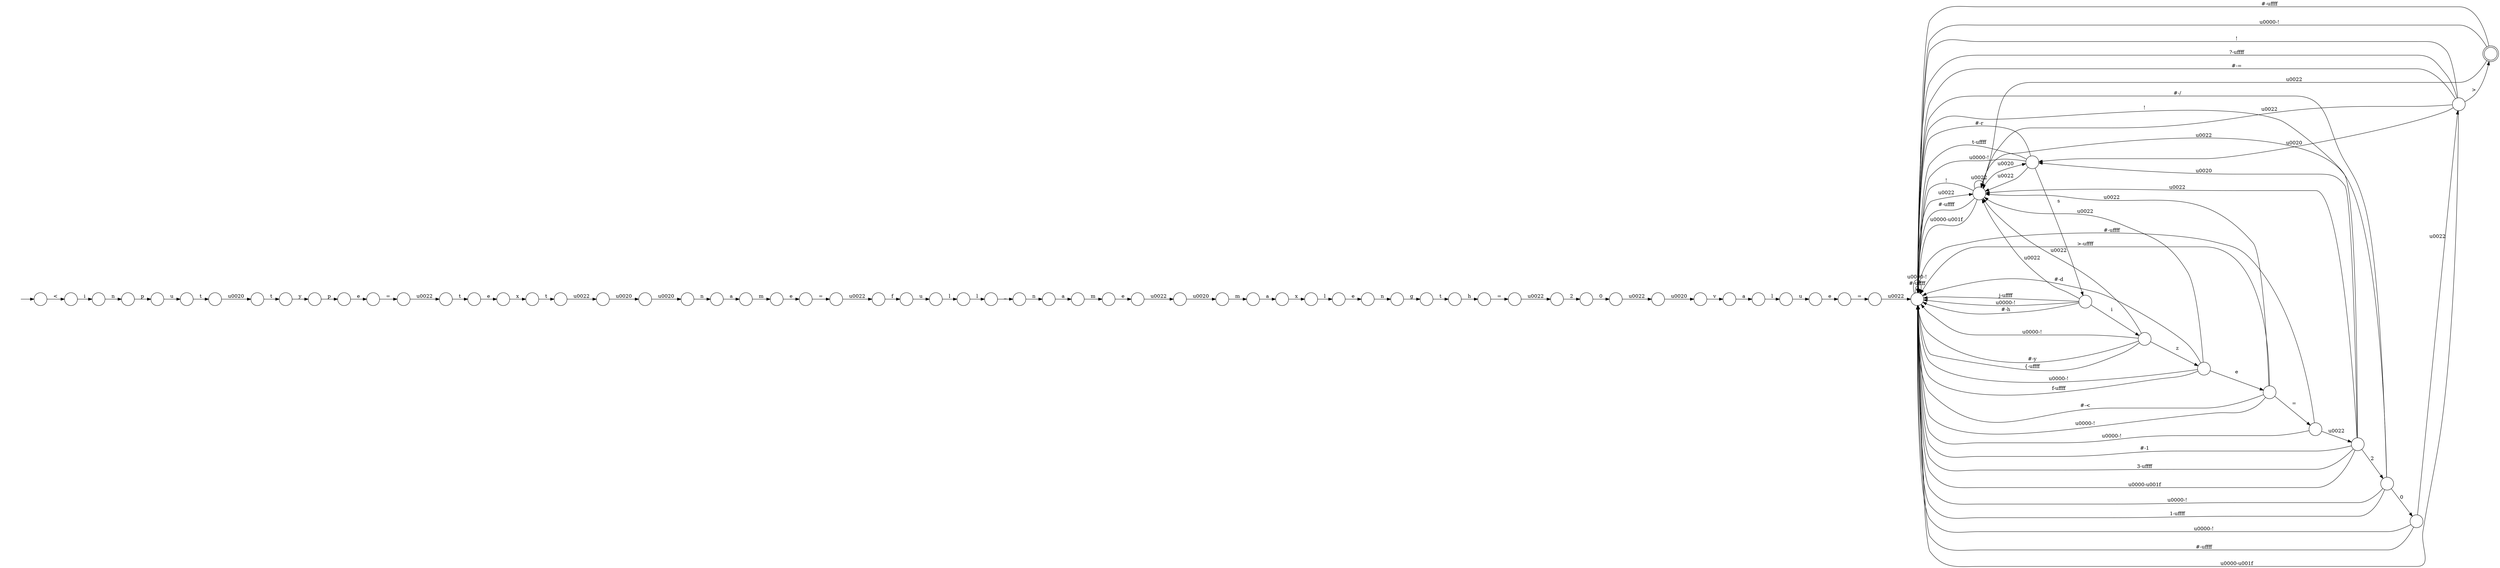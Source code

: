 digraph Automaton {
  rankdir = LR;
  0 [shape=circle,label=""];
  0 -> 29 [label="p"]
  1 [shape=circle,label=""];
  1 -> 8 [label="\u0020"]
  2 [shape=circle,label=""];
  2 -> 11 [label="\u0022"]
  3 [shape=circle,label=""];
  3 -> 43 [label="\u0022"]
  3 -> 68 [label="\u0000-!"]
  3 -> 27 [label="e"]
  3 -> 68 [label="f-\uffff"]
  3 -> 68 [label="#-d"]
  4 [shape=circle,label=""];
  4 -> 66 [label="i"]
  5 [shape=circle,label=""];
  5 -> 71 [label="g"]
  6 [shape=circle,label=""];
  6 -> 37 [label="t"]
  7 [shape=circle,label=""];
  7 -> 24 [label="f"]
  8 [shape=circle,label=""];
  8 -> 49 [label="t"]
  9 [shape=circle,label=""];
  9 -> 65 [label="m"]
  10 [shape=circle,label=""];
  10 -> 38 [label="e"]
  11 [shape=circle,label=""];
  11 -> 22 [label="\u0020"]
  12 [shape=circle,label=""];
  12 -> 21 [label="a"]
  13 [shape=circle,label=""];
  13 -> 41 [label="l"]
  14 [shape=circle,label=""];
  14 -> 39 [label="t"]
  15 [shape=circle,label=""];
  15 -> 43 [label="\u0022"]
  15 -> 68 [label="\u0000-!"]
  15 -> 59 [label="i"]
  15 -> 68 [label="#-h"]
  15 -> 68 [label="j-\uffff"]
  16 [shape=circle,label=""];
  16 -> 35 [label="2"]
  17 [shape=circle,label=""];
  17 -> 43 [label="\u0022"]
  17 -> 48 [label="2"]
  17 -> 68 [label="#-1"]
  17 -> 68 [label="3-\uffff"]
  17 -> 68 [label="\u0000-\u001f"]
  17 -> 34 [label="\u0020"]
  17 -> 68 [label="!"]
  18 [shape=circle,label=""];
  18 -> 16 [label="\u0022"]
  19 [shape=circle,label=""];
  19 -> 51 [label="a"]
  20 [shape=circle,label=""];
  20 -> 47 [label="\u0020"]
  21 [shape=circle,label=""];
  21 -> 67 [label="m"]
  22 [shape=circle,label=""];
  22 -> 19 [label="m"]
  23 [shape=circle,label=""];
  23 -> 33 [label="\u0022"]
  24 [shape=circle,label=""];
  24 -> 44 [label="u"]
  25 [shape=circle,label=""];
  25 -> 10 [label="p"]
  26 [shape=circle,label=""];
  26 -> 7 [label="\u0022"]
  27 [shape=circle,label=""];
  27 -> 62 [label="="]
  27 -> 43 [label="\u0022"]
  27 -> 68 [label="#-<"]
  27 -> 68 [label="\u0000-!"]
  27 -> 68 [label=">-\uffff"]
  28 [shape=circle,label=""];
  28 -> 45 [label="l"]
  29 [shape=circle,label=""];
  29 -> 50 [label="u"]
  30 [shape=circle,label=""];
  30 -> 69 [label="e"]
  31 [shape=circle,label=""];
  31 -> 52 [label="h"]
  32 [shape=circle,label=""];
  32 -> 53 [label="a"]
  33 [shape=circle,label=""];
  33 -> 36 [label="\u0020"]
  34 [shape=circle,label=""];
  34 -> 43 [label="\u0022"]
  34 -> 68 [label="\u0000-!"]
  34 -> 68 [label="#-r"]
  34 -> 15 [label="s"]
  34 -> 68 [label="t-\uffff"]
  35 [shape=circle,label=""];
  35 -> 23 [label="0"]
  36 [shape=circle,label=""];
  36 -> 32 [label="v"]
  37 [shape=circle,label=""];
  37 -> 55 [label="e"]
  38 [shape=circle,label=""];
  38 -> 57 [label="="]
  39 [shape=circle,label=""];
  39 -> 64 [label="\u0022"]
  40 [shape=circle,label=""];
  40 -> 12 [label="n"]
  41 [shape=circle,label=""];
  41 -> 70 [label="e"]
  42 [shape=circle,label=""];
  42 -> 30 [label="u"]
  43 [shape=circle,label=""];
  43 -> 43 [label="\u0022"]
  43 -> 68 [label="#-\uffff"]
  43 -> 68 [label="\u0000-\u001f"]
  43 -> 34 [label="\u0020"]
  43 -> 68 [label="!"]
  44 [shape=circle,label=""];
  44 -> 28 [label="l"]
  45 [shape=circle,label=""];
  45 -> 40 [label="_"]
  46 [shape=doublecircle,label=""];
  46 -> 43 [label="\u0022"]
  46 -> 68 [label="#-\uffff"]
  46 -> 68 [label="\u0000-!"]
  47 [shape=circle,label=""];
  47 -> 60 [label="n"]
  48 [shape=circle,label=""];
  48 -> 43 [label="\u0022"]
  48 -> 68 [label="\u0000-!"]
  48 -> 68 [label="1-\uffff"]
  48 -> 63 [label="0"]
  48 -> 68 [label="#-/"]
  49 [shape=circle,label=""];
  49 -> 25 [label="y"]
  50 [shape=circle,label=""];
  50 -> 1 [label="t"]
  51 [shape=circle,label=""];
  51 -> 13 [label="x"]
  52 [shape=circle,label=""];
  52 -> 18 [label="="]
  53 [shape=circle,label=""];
  53 -> 42 [label="l"]
  54 [shape=circle,label=""];
  54 -> 68 [label="\u0022"]
  55 [shape=circle,label=""];
  55 -> 14 [label="x"]
  56 [shape=circle,label=""];
  56 -> 43 [label="\u0022"]
  56 -> 68 [label="#-="]
  56 -> 46 [label=">"]
  56 -> 68 [label="\u0000-\u001f"]
  56 -> 34 [label="\u0020"]
  56 -> 68 [label="!"]
  56 -> 68 [label="?-\uffff"]
  57 [shape=circle,label=""];
  57 -> 6 [label="\u0022"]
  58 [shape=circle,label=""];
  initial [shape=plaintext,label=""];
  initial -> 58
  58 -> 4 [label="<"]
  59 [shape=circle,label=""];
  59 -> 3 [label="z"]
  59 -> 43 [label="\u0022"]
  59 -> 68 [label="\u0000-!"]
  59 -> 68 [label="#-y"]
  59 -> 68 [label="{-\uffff"]
  60 [shape=circle,label=""];
  60 -> 9 [label="a"]
  61 [shape=circle,label=""];
  61 -> 26 [label="="]
  62 [shape=circle,label=""];
  62 -> 17 [label="\u0022"]
  62 -> 68 [label="#-\uffff"]
  62 -> 68 [label="\u0000-!"]
  63 [shape=circle,label=""];
  63 -> 56 [label="\u0022"]
  63 -> 68 [label="#-\uffff"]
  63 -> 68 [label="\u0000-!"]
  64 [shape=circle,label=""];
  64 -> 20 [label="\u0020"]
  65 [shape=circle,label=""];
  65 -> 61 [label="e"]
  66 [shape=circle,label=""];
  66 -> 0 [label="n"]
  67 [shape=circle,label=""];
  67 -> 2 [label="e"]
  68 [shape=circle,label=""];
  68 -> 43 [label="\u0022"]
  68 -> 68 [label="#-\uffff"]
  68 -> 68 [label="\u0000-!"]
  69 [shape=circle,label=""];
  69 -> 54 [label="="]
  70 [shape=circle,label=""];
  70 -> 5 [label="n"]
  71 [shape=circle,label=""];
  71 -> 31 [label="t"]
}

